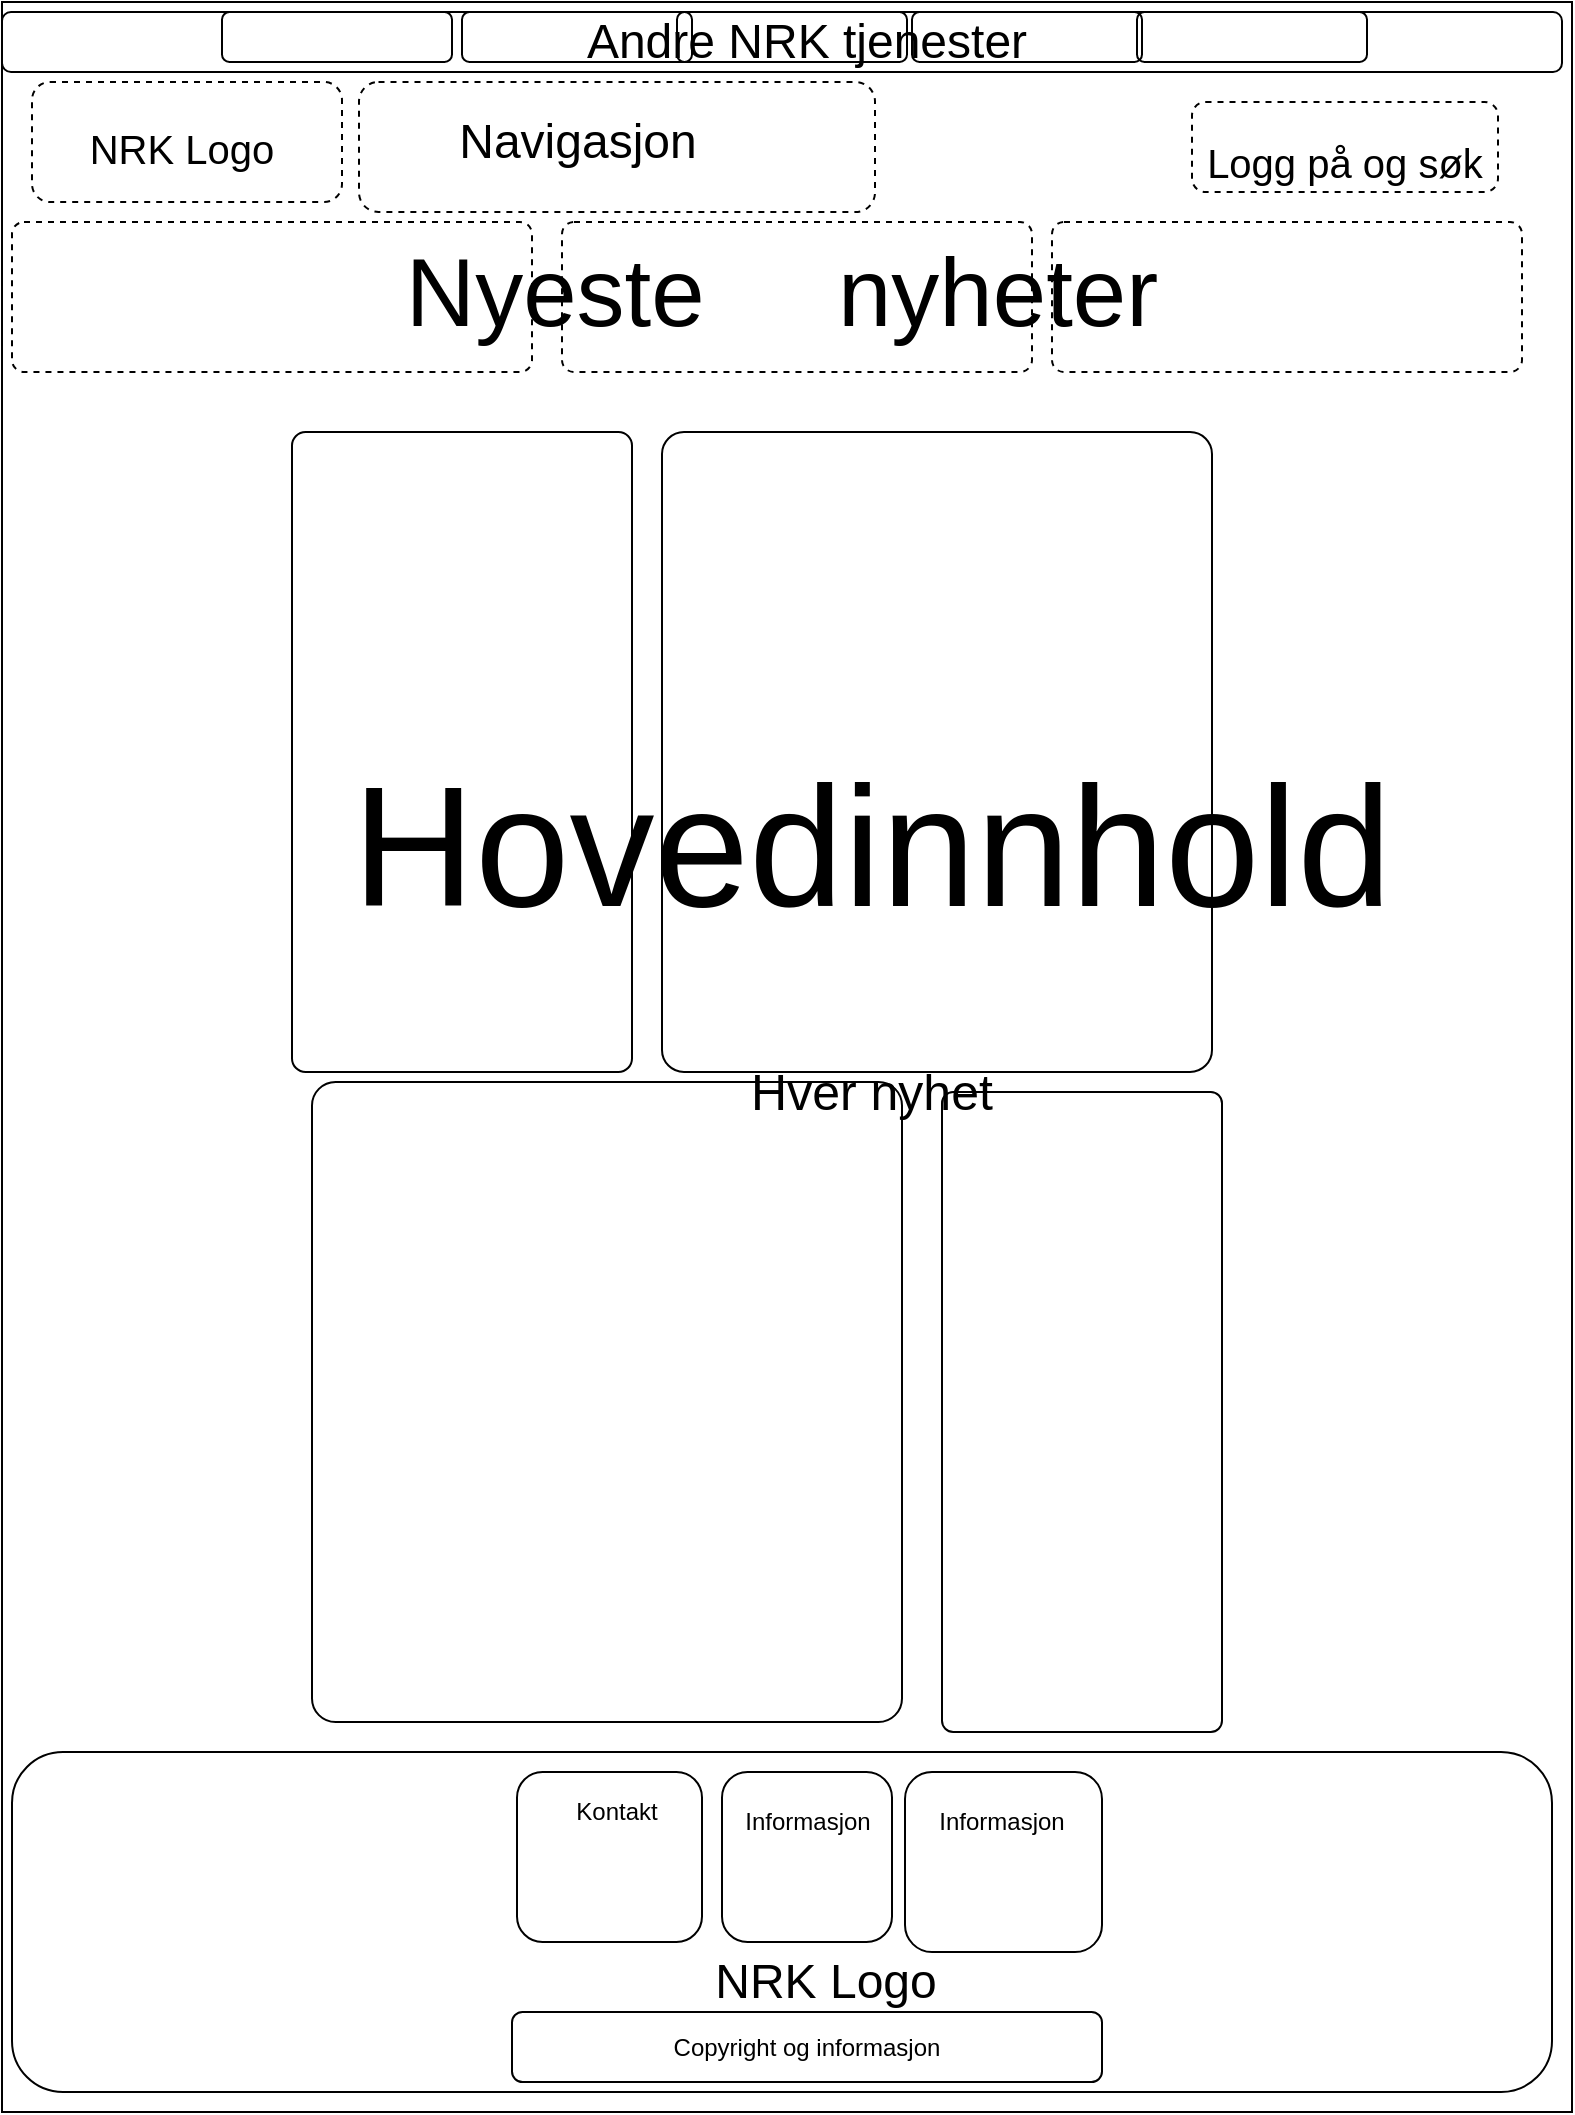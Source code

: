 <mxfile version="21.7.5" type="device">
  <diagram id="n2r0gIqvlnFqydPohjbh" name="Page-1">
    <mxGraphModel dx="1569" dy="863" grid="1" gridSize="5" guides="1" tooltips="1" connect="1" arrows="1" fold="1" page="1" pageScale="1" pageWidth="850" pageHeight="1100" math="0" shadow="0">
      <root>
        <mxCell id="0" />
        <mxCell id="1" parent="0" />
        <mxCell id="2" value="" style="rounded=0;whiteSpace=wrap;html=1;fillColor=none;glass=0;" parent="1" vertex="1">
          <mxGeometry x="30" y="5" width="785" height="1055" as="geometry" />
        </mxCell>
        <mxCell id="41" value="" style="rounded=1;whiteSpace=wrap;html=1;glass=0;dashed=1;sketch=0;fontSize=20;fillColor=none;verticalAlign=bottom;" parent="1" vertex="1">
          <mxGeometry x="208.5" y="45" width="258" height="65" as="geometry" />
        </mxCell>
        <mxCell id="4" value="" style="rounded=1;whiteSpace=wrap;html=1;fillColor=none;arcSize=8;dashed=1;" parent="1" vertex="1">
          <mxGeometry x="35" y="115" width="260" height="75" as="geometry" />
        </mxCell>
        <mxCell id="6" value="" style="rounded=1;whiteSpace=wrap;html=1;fillColor=none;arcSize=4;" parent="1" vertex="1">
          <mxGeometry x="175" y="220" width="170" height="320" as="geometry" />
        </mxCell>
        <mxCell id="18" value="" style="rounded=1;whiteSpace=wrap;html=1;fillColor=none;arcSize=4;" parent="1" vertex="1">
          <mxGeometry x="500" y="550" width="140" height="320" as="geometry" />
        </mxCell>
        <mxCell id="36" value="" style="rounded=1;whiteSpace=wrap;html=1;glass=0;dashed=1;sketch=0;fillColor=none;" parent="1" vertex="1">
          <mxGeometry x="45" y="45" width="155" height="60" as="geometry" />
        </mxCell>
        <mxCell id="37" value="NRK Logo" style="text;html=1;strokeColor=none;fillColor=none;align=center;verticalAlign=middle;whiteSpace=wrap;rounded=0;glass=0;dashed=1;sketch=0;fontSize=20;" parent="1" vertex="1">
          <mxGeometry x="30" y="45" width="180" height="65" as="geometry" />
        </mxCell>
        <mxCell id="43" value="Hovedinnhold&lt;br style=&quot;font-size: 84px;&quot;&gt;&lt;span style=&quot;font-size: 25px;&quot;&gt;Hver nyhet&lt;/span&gt;" style="text;html=1;strokeColor=none;fillColor=none;align=center;verticalAlign=middle;whiteSpace=wrap;rounded=0;glass=0;dashed=1;sketch=0;fontSize=85;" parent="1" vertex="1">
          <mxGeometry x="200" y="210" width="530" height="535" as="geometry" />
        </mxCell>
        <mxCell id="44" value="" style="rounded=1;whiteSpace=wrap;html=1;fillColor=none;" parent="1" vertex="1">
          <mxGeometry x="35" y="880" width="770" height="170" as="geometry" />
        </mxCell>
        <mxCell id="45" value="Kontakt" style="text;html=1;strokeColor=none;fillColor=none;align=center;verticalAlign=middle;whiteSpace=wrap;rounded=0;" parent="1" vertex="1">
          <mxGeometry x="285" y="895" width="105" height="30" as="geometry" />
        </mxCell>
        <mxCell id="46" value="Informasjon" style="text;html=1;strokeColor=none;fillColor=none;align=center;verticalAlign=middle;whiteSpace=wrap;rounded=0;" parent="1" vertex="1">
          <mxGeometry x="500" y="900" width="60" height="30" as="geometry" />
        </mxCell>
        <mxCell id="49" value="" style="rounded=1;whiteSpace=wrap;html=1;fillColor=none;" parent="1" vertex="1">
          <mxGeometry x="481.5" y="890" width="98.5" height="90" as="geometry" />
        </mxCell>
        <mxCell id="50" value="" style="rounded=1;whiteSpace=wrap;html=1;fillColor=none;" parent="1" vertex="1">
          <mxGeometry x="287.5" y="890" width="92.5" height="85" as="geometry" />
        </mxCell>
        <mxCell id="51" value="" style="rounded=1;whiteSpace=wrap;html=1;fillColor=none;" parent="1" vertex="1">
          <mxGeometry x="390" y="890" width="85" height="85" as="geometry" />
        </mxCell>
        <mxCell id="53" value="Navigasjon" style="text;html=1;strokeColor=none;fillColor=none;align=center;verticalAlign=middle;whiteSpace=wrap;rounded=0;fontSize=24;" parent="1" vertex="1">
          <mxGeometry x="232.5" y="60" width="170" height="30" as="geometry" />
        </mxCell>
        <mxCell id="54" value="NRK Logo" style="text;html=1;strokeColor=none;fillColor=none;align=center;verticalAlign=middle;whiteSpace=wrap;rounded=0;fontSize=24;" parent="1" vertex="1">
          <mxGeometry x="297" y="980" width="290" height="30" as="geometry" />
        </mxCell>
        <mxCell id="cx4MTDsVUuHkqY_XULyT-55" value="Copyright og informasjon" style="rounded=1;whiteSpace=wrap;html=1;fillColor=none;" vertex="1" parent="1">
          <mxGeometry x="285" y="1010" width="295" height="35" as="geometry" />
        </mxCell>
        <mxCell id="cx4MTDsVUuHkqY_XULyT-56" value="Informasjon" style="text;html=1;strokeColor=none;fillColor=none;align=center;verticalAlign=middle;whiteSpace=wrap;rounded=0;" vertex="1" parent="1">
          <mxGeometry x="402.5" y="900" width="60" height="30" as="geometry" />
        </mxCell>
        <mxCell id="cx4MTDsVUuHkqY_XULyT-57" value="" style="rounded=1;whiteSpace=wrap;html=1;fillColor=none;arcSize=4;" vertex="1" parent="1">
          <mxGeometry x="185" y="545" width="295" height="320" as="geometry" />
        </mxCell>
        <mxCell id="cx4MTDsVUuHkqY_XULyT-58" value="" style="rounded=1;whiteSpace=wrap;html=1;fillColor=none;arcSize=4;" vertex="1" parent="1">
          <mxGeometry x="360" y="220" width="275" height="320" as="geometry" />
        </mxCell>
        <mxCell id="cx4MTDsVUuHkqY_XULyT-61" value="" style="rounded=1;whiteSpace=wrap;html=1;fillColor=none;arcSize=8;dashed=1;" vertex="1" parent="1">
          <mxGeometry x="310" y="115" width="235" height="75" as="geometry" />
        </mxCell>
        <mxCell id="cx4MTDsVUuHkqY_XULyT-63" value="" style="rounded=1;whiteSpace=wrap;html=1;fillColor=none;arcSize=8;dashed=1;" vertex="1" parent="1">
          <mxGeometry x="555" y="115" width="235" height="75" as="geometry" />
        </mxCell>
        <mxCell id="cx4MTDsVUuHkqY_XULyT-64" value="Nyeste&amp;nbsp; &amp;nbsp; &amp;nbsp;nyheter" style="text;html=1;strokeColor=none;fillColor=none;align=center;verticalAlign=middle;whiteSpace=wrap;rounded=0;fontSize=48;" vertex="1" parent="1">
          <mxGeometry x="75" y="135" width="690" height="30" as="geometry" />
        </mxCell>
        <mxCell id="cx4MTDsVUuHkqY_XULyT-65" value="Logg på og søk" style="rounded=1;whiteSpace=wrap;html=1;glass=0;dashed=1;sketch=0;fontSize=20;fillColor=none;verticalAlign=bottom;" vertex="1" parent="1">
          <mxGeometry x="625" y="55" width="153" height="45" as="geometry" />
        </mxCell>
        <mxCell id="cx4MTDsVUuHkqY_XULyT-66" value="" style="rounded=1;whiteSpace=wrap;html=1;fillColor=none;" vertex="1" parent="1">
          <mxGeometry x="30" y="10" width="780" height="30" as="geometry" />
        </mxCell>
        <mxCell id="cx4MTDsVUuHkqY_XULyT-67" value="" style="rounded=1;whiteSpace=wrap;html=1;fillColor=none;" vertex="1" parent="1">
          <mxGeometry x="140" y="10" width="115" height="25" as="geometry" />
        </mxCell>
        <mxCell id="cx4MTDsVUuHkqY_XULyT-68" value="" style="rounded=1;whiteSpace=wrap;html=1;fillColor=none;" vertex="1" parent="1">
          <mxGeometry x="260" y="10" width="115" height="25" as="geometry" />
        </mxCell>
        <mxCell id="cx4MTDsVUuHkqY_XULyT-69" value="" style="rounded=1;whiteSpace=wrap;html=1;fillColor=none;" vertex="1" parent="1">
          <mxGeometry x="485" y="10" width="115" height="25" as="geometry" />
        </mxCell>
        <mxCell id="cx4MTDsVUuHkqY_XULyT-70" value="" style="rounded=1;whiteSpace=wrap;html=1;fillColor=none;" vertex="1" parent="1">
          <mxGeometry x="367.5" y="10" width="115" height="25" as="geometry" />
        </mxCell>
        <mxCell id="cx4MTDsVUuHkqY_XULyT-71" value="" style="rounded=1;whiteSpace=wrap;html=1;fillColor=none;" vertex="1" parent="1">
          <mxGeometry x="597.5" y="10" width="115" height="25" as="geometry" />
        </mxCell>
        <mxCell id="cx4MTDsVUuHkqY_XULyT-73" value="Andre NRK tjenester" style="text;html=1;strokeColor=none;fillColor=none;align=center;verticalAlign=middle;whiteSpace=wrap;rounded=0;fontSize=24;" vertex="1" parent="1">
          <mxGeometry x="185" y="10" width="495" height="30" as="geometry" />
        </mxCell>
      </root>
    </mxGraphModel>
  </diagram>
</mxfile>
